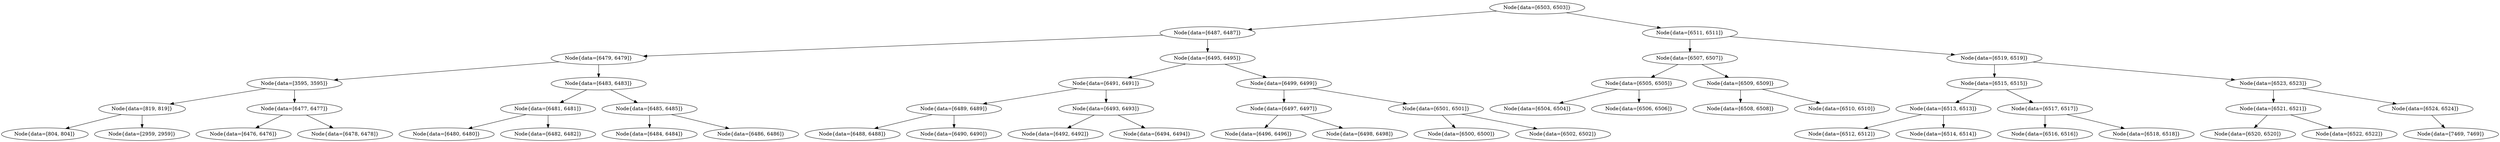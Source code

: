 digraph G{
392811650 [label="Node{data=[6503, 6503]}"]
392811650 -> 907206766
907206766 [label="Node{data=[6487, 6487]}"]
907206766 -> 1424006903
1424006903 [label="Node{data=[6479, 6479]}"]
1424006903 -> 771335429
771335429 [label="Node{data=[3595, 3595]}"]
771335429 -> 1961732604
1961732604 [label="Node{data=[819, 819]}"]
1961732604 -> 1440560799
1440560799 [label="Node{data=[804, 804]}"]
1961732604 -> 85597685
85597685 [label="Node{data=[2959, 2959]}"]
771335429 -> 1697333726
1697333726 [label="Node{data=[6477, 6477]}"]
1697333726 -> 2081470158
2081470158 [label="Node{data=[6476, 6476]}"]
1697333726 -> 1078271517
1078271517 [label="Node{data=[6478, 6478]}"]
1424006903 -> 358962773
358962773 [label="Node{data=[6483, 6483]}"]
358962773 -> 721408150
721408150 [label="Node{data=[6481, 6481]}"]
721408150 -> 1403041217
1403041217 [label="Node{data=[6480, 6480]}"]
721408150 -> 998108254
998108254 [label="Node{data=[6482, 6482]}"]
358962773 -> 68539034
68539034 [label="Node{data=[6485, 6485]}"]
68539034 -> 1354418670
1354418670 [label="Node{data=[6484, 6484]}"]
68539034 -> 107110533
107110533 [label="Node{data=[6486, 6486]}"]
907206766 -> 1378444043
1378444043 [label="Node{data=[6495, 6495]}"]
1378444043 -> 2013457110
2013457110 [label="Node{data=[6491, 6491]}"]
2013457110 -> 2129770881
2129770881 [label="Node{data=[6489, 6489]}"]
2129770881 -> 1803716754
1803716754 [label="Node{data=[6488, 6488]}"]
2129770881 -> 1923784658
1923784658 [label="Node{data=[6490, 6490]}"]
2013457110 -> 487689995
487689995 [label="Node{data=[6493, 6493]}"]
487689995 -> 1851719833
1851719833 [label="Node{data=[6492, 6492]}"]
487689995 -> 291951576
291951576 [label="Node{data=[6494, 6494]}"]
1378444043 -> 932485673
932485673 [label="Node{data=[6499, 6499]}"]
932485673 -> 644620807
644620807 [label="Node{data=[6497, 6497]}"]
644620807 -> 815900059
815900059 [label="Node{data=[6496, 6496]}"]
644620807 -> 402540612
402540612 [label="Node{data=[6498, 6498]}"]
932485673 -> 69782848
69782848 [label="Node{data=[6501, 6501]}"]
69782848 -> 1133751256
1133751256 [label="Node{data=[6500, 6500]}"]
69782848 -> 2116240204
2116240204 [label="Node{data=[6502, 6502]}"]
392811650 -> 469403812
469403812 [label="Node{data=[6511, 6511]}"]
469403812 -> 1509561430
1509561430 [label="Node{data=[6507, 6507]}"]
1509561430 -> 124365274
124365274 [label="Node{data=[6505, 6505]}"]
124365274 -> 1672782680
1672782680 [label="Node{data=[6504, 6504]}"]
124365274 -> 742701090
742701090 [label="Node{data=[6506, 6506]}"]
1509561430 -> 622149976
622149976 [label="Node{data=[6509, 6509]}"]
622149976 -> 1878530905
1878530905 [label="Node{data=[6508, 6508]}"]
622149976 -> 697355165
697355165 [label="Node{data=[6510, 6510]}"]
469403812 -> 538764069
538764069 [label="Node{data=[6519, 6519]}"]
538764069 -> 797735423
797735423 [label="Node{data=[6515, 6515]}"]
797735423 -> 8494468
8494468 [label="Node{data=[6513, 6513]}"]
8494468 -> 803365418
803365418 [label="Node{data=[6512, 6512]}"]
8494468 -> 1746970936
1746970936 [label="Node{data=[6514, 6514]}"]
797735423 -> 615478850
615478850 [label="Node{data=[6517, 6517]}"]
615478850 -> 676242158
676242158 [label="Node{data=[6516, 6516]}"]
615478850 -> 344028927
344028927 [label="Node{data=[6518, 6518]}"]
538764069 -> 2030396478
2030396478 [label="Node{data=[6523, 6523]}"]
2030396478 -> 642191418
642191418 [label="Node{data=[6521, 6521]}"]
642191418 -> 2076417998
2076417998 [label="Node{data=[6520, 6520]}"]
642191418 -> 1684682951
1684682951 [label="Node{data=[6522, 6522]}"]
2030396478 -> 907838688
907838688 [label="Node{data=[6524, 6524]}"]
907838688 -> 683967705
683967705 [label="Node{data=[7469, 7469]}"]
}